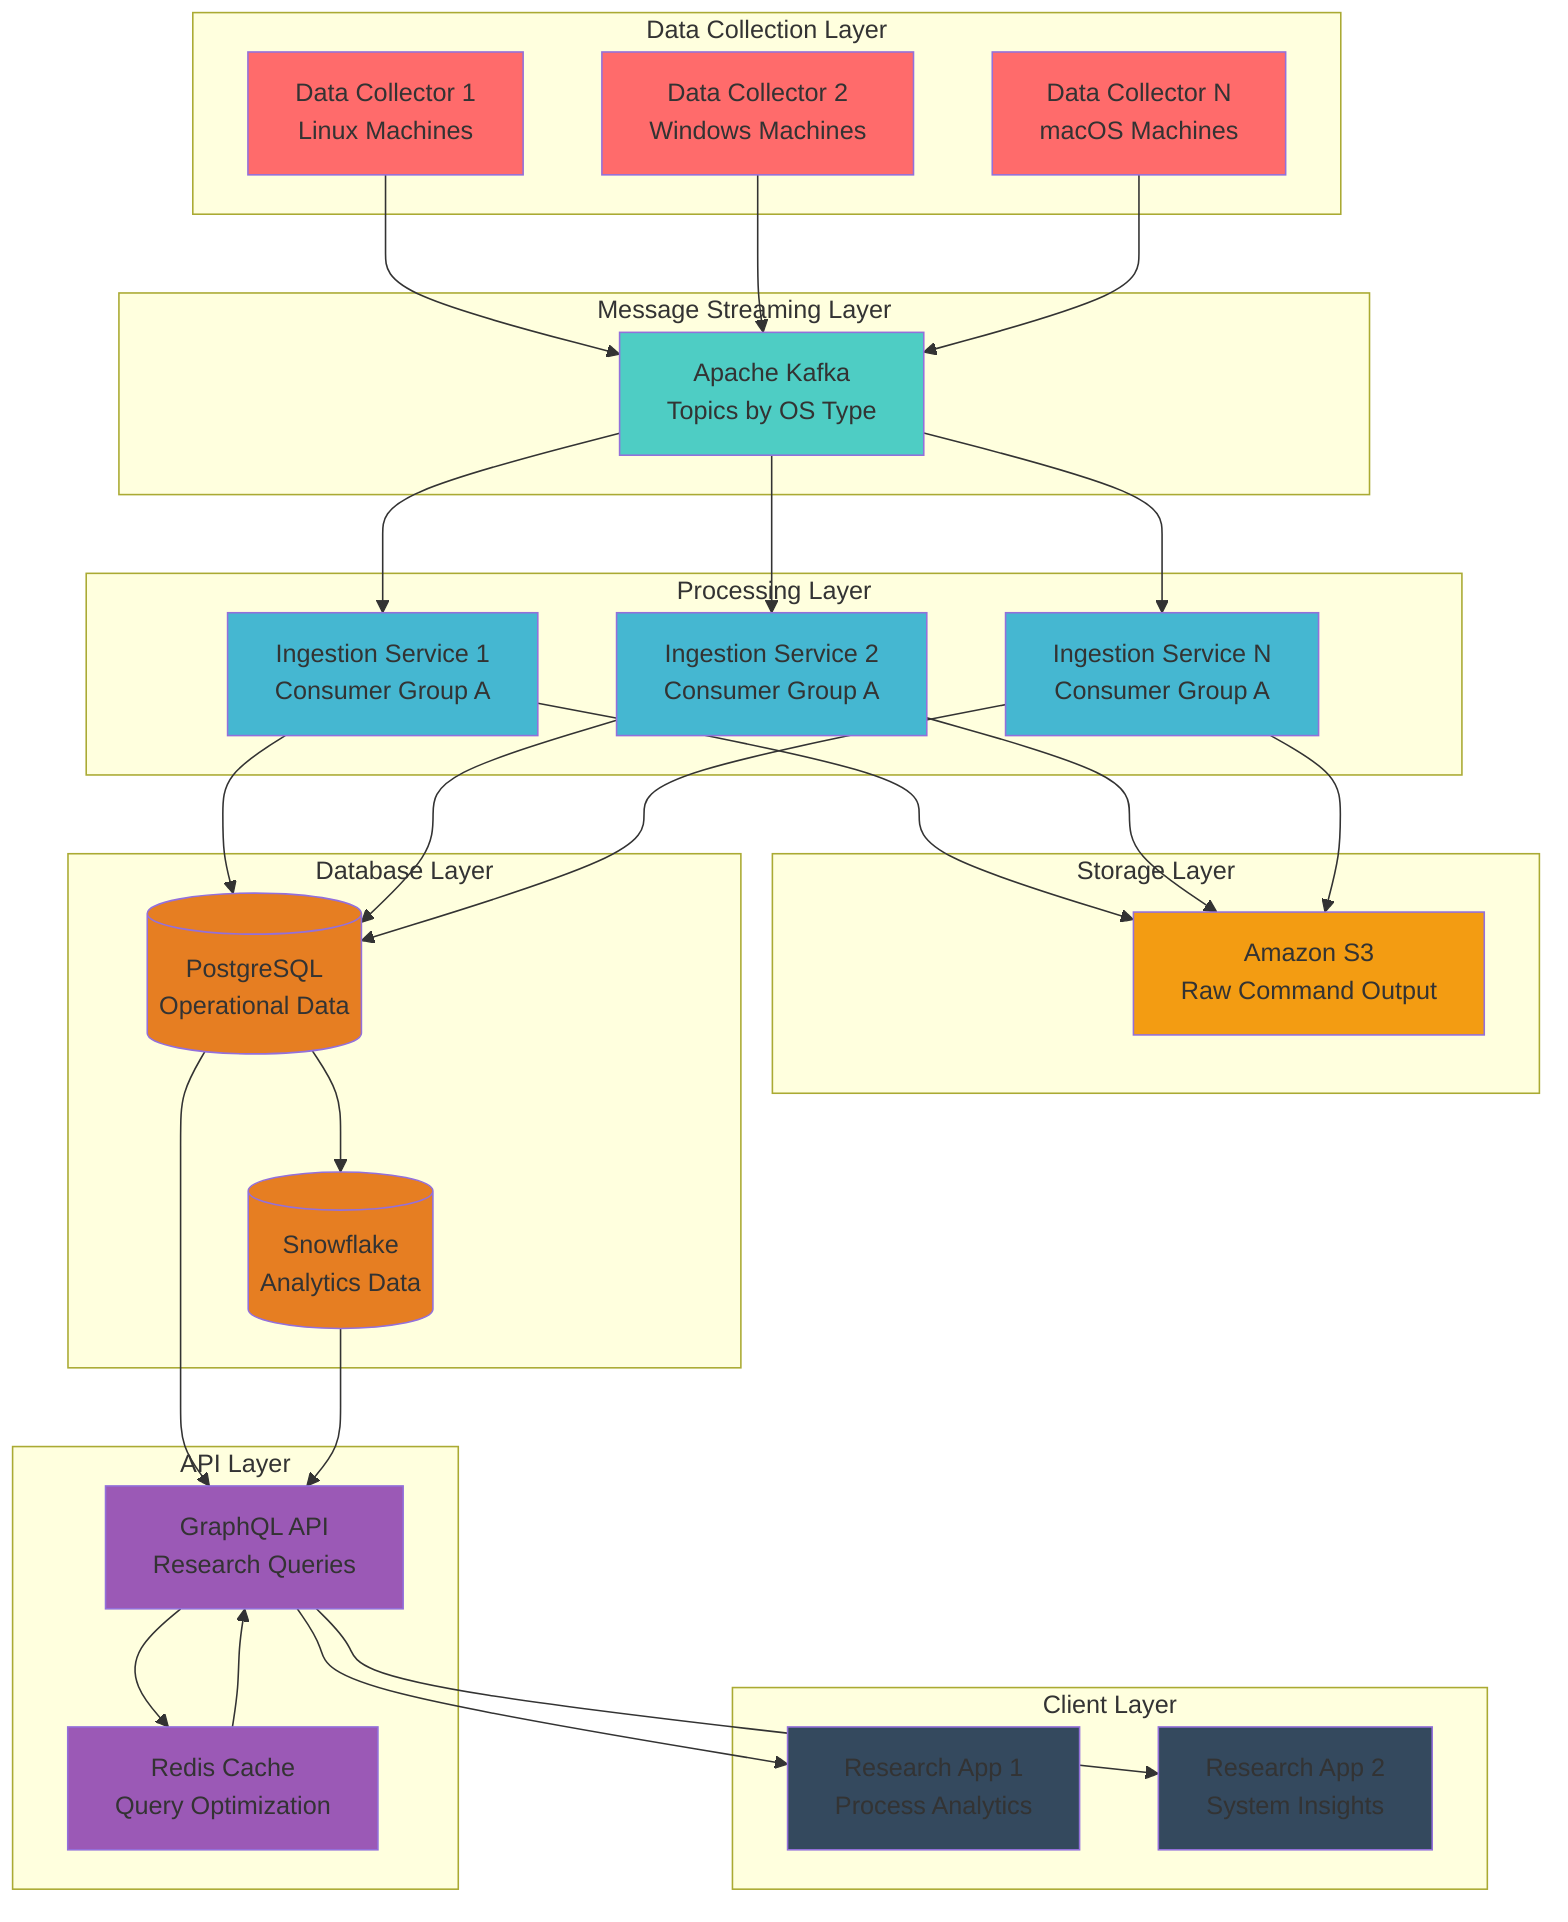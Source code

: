 graph TB
subgraph "Data Collection Layer"
DC1[Data Collector 1<br/>Linux Machines]
DC2[Data Collector 2<br/>Windows Machines]
DC3[Data Collector N<br/>macOS Machines]
end

    subgraph "Message Streaming Layer"
        K[Apache Kafka<br/>Topics by OS Type]
    end

    subgraph "Storage Layer"
        S3[Amazon S3<br/>Raw Command Output]
    end

    subgraph "Processing Layer"
        IS1[Ingestion Service 1<br/>Consumer Group A]
        IS2[Ingestion Service 2<br/>Consumer Group A]
        IS3[Ingestion Service N<br/>Consumer Group A]
    end

    subgraph "Database Layer"
        PG[(PostgreSQL<br/>Operational Data)]
        SF[(Snowflake<br/>Analytics Data)]
    end

    subgraph "API Layer"
        GQL[GraphQL API<br/>Research Queries]
        CACHE[Redis Cache<br/>Query Optimization]
    end

    subgraph "Client Layer"
        RA1[Research App 1<br/>Process Analytics]
        RA2[Research App 2<br/>System Insights]
    end

    DC1 --> K
    DC2 --> K
    DC3 --> K

    K --> IS1
    K --> IS2
    K --> IS3

    IS1 --> S3
    IS2 --> S3
    IS3 --> S3

    IS1 --> PG
    IS2 --> PG
    IS3 --> PG

    PG --> SF
    PG --> GQL
    SF --> GQL

    GQL --> CACHE
    CACHE --> GQL

    GQL --> RA1
    GQL --> RA2

    style DC1 fill:#ff6b6b
    style DC2 fill:#ff6b6b
    style DC3 fill:#ff6b6b
    style K fill:#4ecdc4
    style S3 fill:#f39c12
    style IS1 fill:#45b7d1
    style IS2 fill:#45b7d1
    style IS3 fill:#45b7d1
    style PG fill:#e67e22
    style SF fill:#e67e22
    style GQL fill:#9b59b6
    style CACHE fill:#9b59b6
    style RA1 fill:#34495e
    style RA2 fill:#34495e